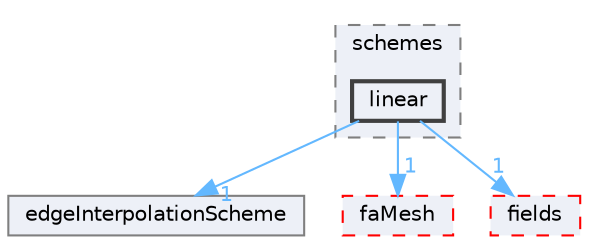 digraph "src/finiteArea/interpolation/edgeInterpolation/schemes/linear"
{
 // LATEX_PDF_SIZE
  bgcolor="transparent";
  edge [fontname=Helvetica,fontsize=10,labelfontname=Helvetica,labelfontsize=10];
  node [fontname=Helvetica,fontsize=10,shape=box,height=0.2,width=0.4];
  compound=true
  subgraph clusterdir_c2cbdda9edd3452610b843dc2610651b {
    graph [ bgcolor="#edf0f7", pencolor="grey50", label="schemes", fontname=Helvetica,fontsize=10 style="filled,dashed", URL="dir_c2cbdda9edd3452610b843dc2610651b.html",tooltip=""]
  dir_ed914dcf03a7d3b6ce2767a9033a5e43 [label="linear", fillcolor="#edf0f7", color="grey25", style="filled,bold", URL="dir_ed914dcf03a7d3b6ce2767a9033a5e43.html",tooltip=""];
  }
  dir_7bec7d072ce89f16ba384f78af226990 [label="edgeInterpolationScheme", fillcolor="#edf0f7", color="grey50", style="filled", URL="dir_7bec7d072ce89f16ba384f78af226990.html",tooltip=""];
  dir_f14612db68a06d13a87d37d60dc895d5 [label="faMesh", fillcolor="#edf0f7", color="red", style="filled,dashed", URL="dir_f14612db68a06d13a87d37d60dc895d5.html",tooltip=""];
  dir_82c77a639fb8894523e0866635d617d1 [label="fields", fillcolor="#edf0f7", color="red", style="filled,dashed", URL="dir_82c77a639fb8894523e0866635d617d1.html",tooltip=""];
  dir_ed914dcf03a7d3b6ce2767a9033a5e43->dir_7bec7d072ce89f16ba384f78af226990 [headlabel="1", labeldistance=1.5 headhref="dir_002180_001109.html" href="dir_002180_001109.html" color="steelblue1" fontcolor="steelblue1"];
  dir_ed914dcf03a7d3b6ce2767a9033a5e43->dir_82c77a639fb8894523e0866635d617d1 [headlabel="1", labeldistance=1.5 headhref="dir_002180_001330.html" href="dir_002180_001330.html" color="steelblue1" fontcolor="steelblue1"];
  dir_ed914dcf03a7d3b6ce2767a9033a5e43->dir_f14612db68a06d13a87d37d60dc895d5 [headlabel="1", labeldistance=1.5 headhref="dir_002180_001295.html" href="dir_002180_001295.html" color="steelblue1" fontcolor="steelblue1"];
}
